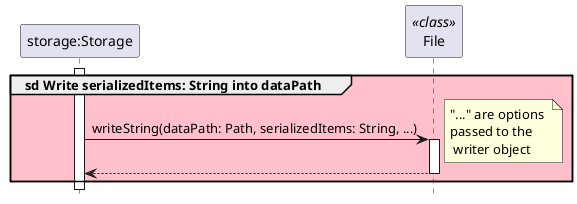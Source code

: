 @startuml

hide footbox

skinparam PackageBackgroundColor pink

participant "storage:Storage" as Storage
participant "File" as Files <<class>>

group sd Write serializedItems: String into dataPath
activate Storage
    Storage -> Files: writeString(dataPath: Path, serializedItems: String, ...)
    note right: "..." are options \npassed to the\n writer object
    activate Files
    return
end
@enduml
